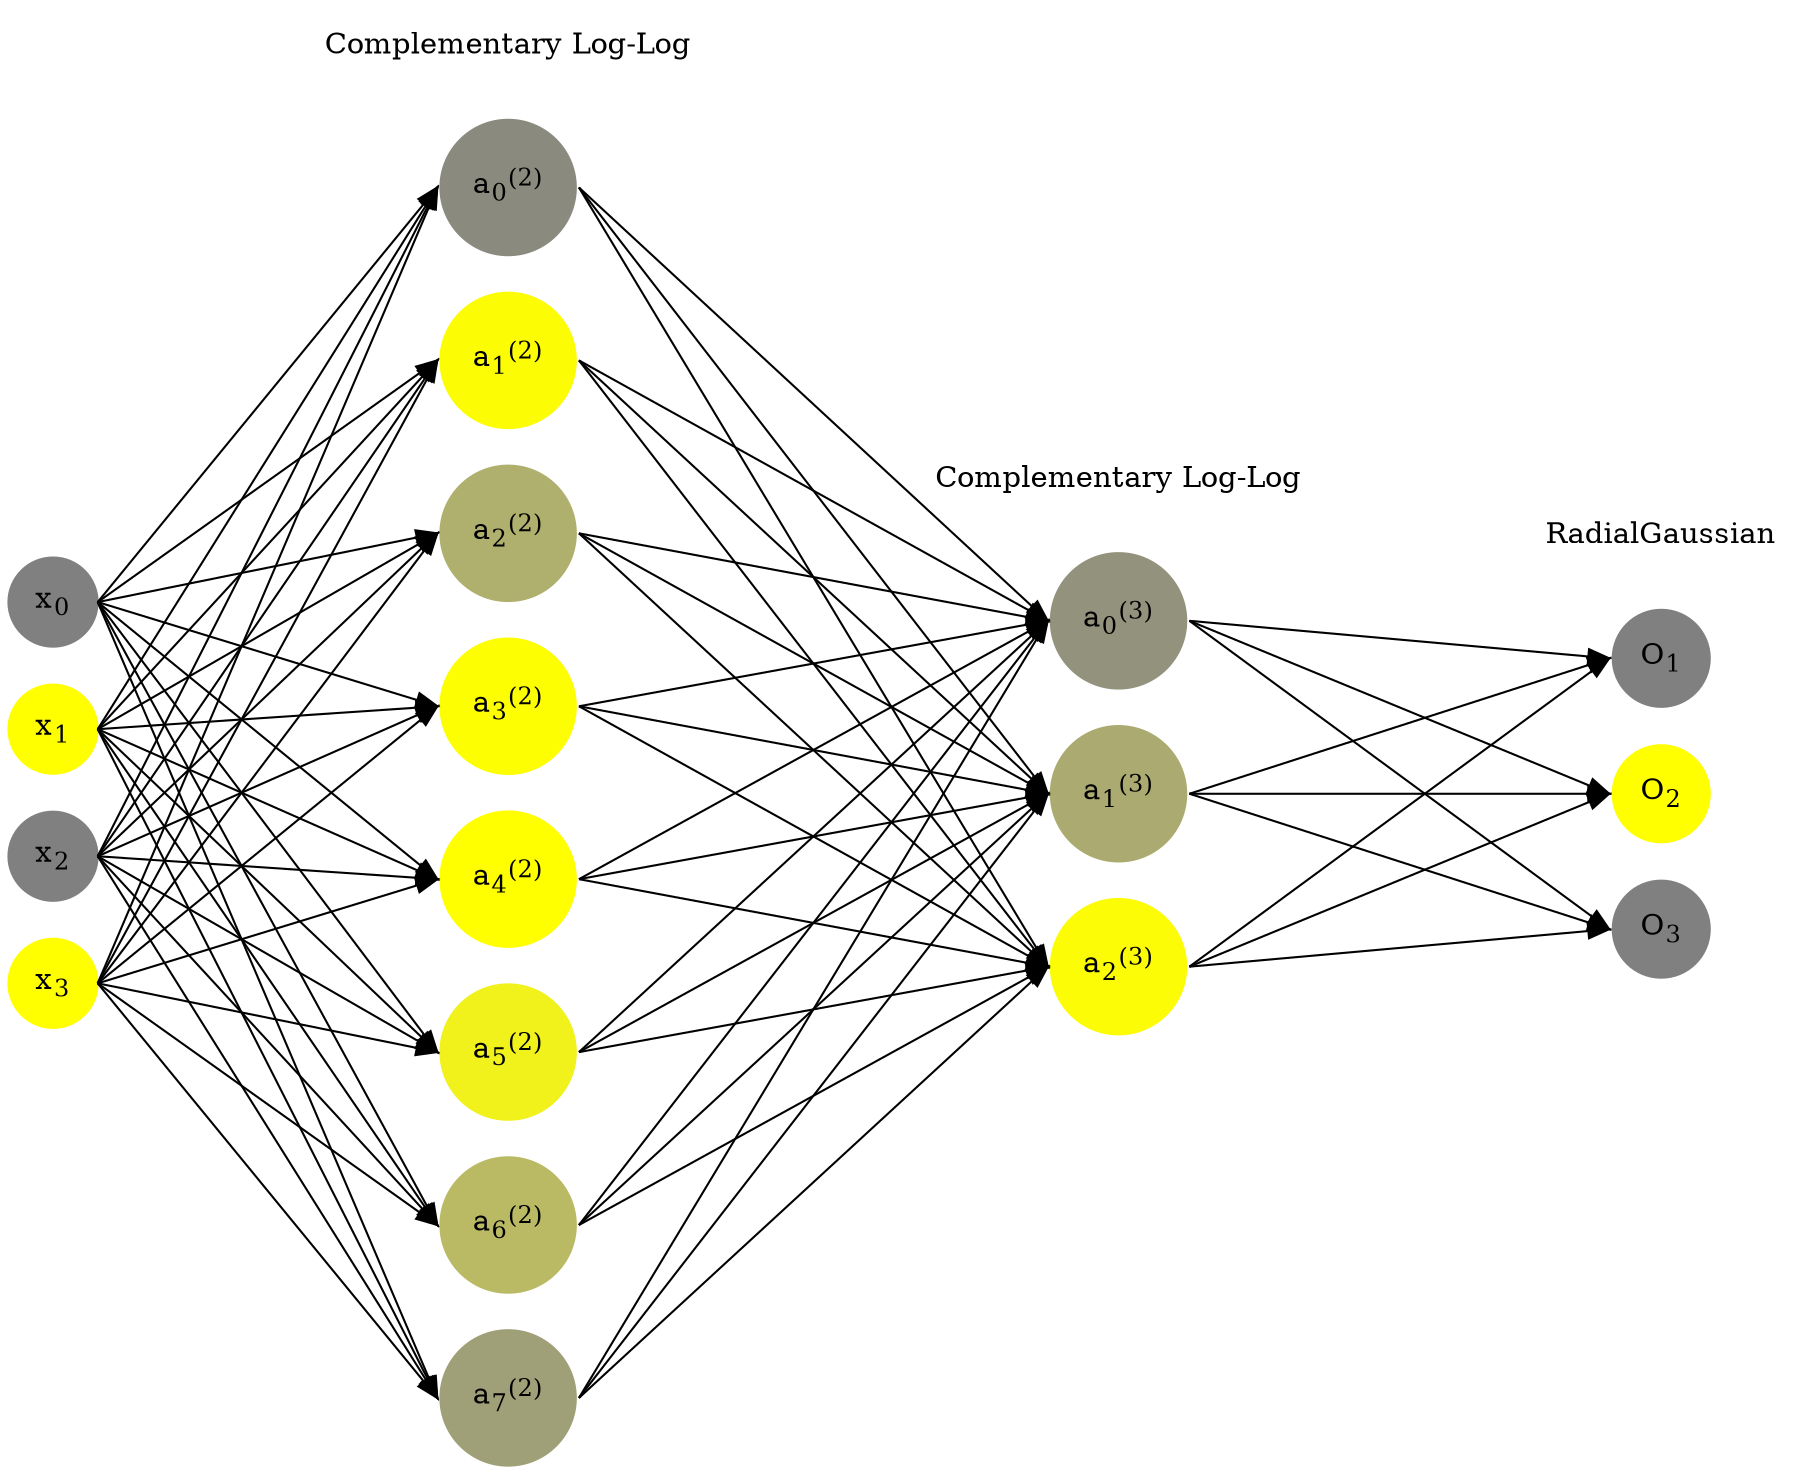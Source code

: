 digraph G {
	rankdir = LR;
	splines=false;
	edge[style=invis];
	ranksep= 1.4;
	{
	node [shape=circle, color="0.1667, 0.0, 0.5", style=filled, fillcolor="0.1667, 0.0, 0.5"];
	x0 [label=<x<sub>0</sub>>];
	}
	{
	node [shape=circle, color="0.1667, 1.0, 1.0", style=filled, fillcolor="0.1667, 1.0, 1.0"];
	x1 [label=<x<sub>1</sub>>];
	}
	{
	node [shape=circle, color="0.1667, 0.0, 0.5", style=filled, fillcolor="0.1667, 0.0, 0.5"];
	x2 [label=<x<sub>2</sub>>];
	}
	{
	node [shape=circle, color="0.1667, 1.0, 1.0", style=filled, fillcolor="0.1667, 1.0, 1.0"];
	x3 [label=<x<sub>3</sub>>];
	}
	{
	node [shape=circle, color="0.1667, 0.078661, 0.539330", style=filled, fillcolor="0.1667, 0.078661, 0.539330"];
	a02 [label=<a<sub>0</sub><sup>(2)</sup>>];
	}
	{
	node [shape=circle, color="0.1667, 0.976833, 0.988416", style=filled, fillcolor="0.1667, 0.976833, 0.988416"];
	a12 [label=<a<sub>1</sub><sup>(2)</sup>>];
	}
	{
	node [shape=circle, color="0.1667, 0.368417, 0.684209", style=filled, fillcolor="0.1667, 0.368417, 0.684209"];
	a22 [label=<a<sub>2</sub><sup>(2)</sup>>];
	}
	{
	node [shape=circle, color="0.1667, 0.991299, 0.995649", style=filled, fillcolor="0.1667, 0.991299, 0.995649"];
	a32 [label=<a<sub>3</sub><sup>(2)</sup>>];
	}
	{
	node [shape=circle, color="0.1667, 0.997178, 0.998589", style=filled, fillcolor="0.1667, 0.997178, 0.998589"];
	a42 [label=<a<sub>4</sub><sup>(2)</sup>>];
	}
	{
	node [shape=circle, color="0.1667, 0.888155, 0.944077", style=filled, fillcolor="0.1667, 0.888155, 0.944077"];
	a52 [label=<a<sub>5</sub><sup>(2)</sup>>];
	}
	{
	node [shape=circle, color="0.1667, 0.455223, 0.727612", style=filled, fillcolor="0.1667, 0.455223, 0.727612"];
	a62 [label=<a<sub>6</sub><sup>(2)</sup>>];
	}
	{
	node [shape=circle, color="0.1667, 0.243885, 0.621942", style=filled, fillcolor="0.1667, 0.243885, 0.621942"];
	a72 [label=<a<sub>7</sub><sup>(2)</sup>>];
	}
	{
	node [shape=circle, color="0.1667, 0.147980, 0.573990", style=filled, fillcolor="0.1667, 0.147980, 0.573990"];
	a03 [label=<a<sub>0</sub><sup>(3)</sup>>];
	}
	{
	node [shape=circle, color="0.1667, 0.339787, 0.669894", style=filled, fillcolor="0.1667, 0.339787, 0.669894"];
	a13 [label=<a<sub>1</sub><sup>(3)</sup>>];
	}
	{
	node [shape=circle, color="0.1667, 0.972369, 0.986185", style=filled, fillcolor="0.1667, 0.972369, 0.986185"];
	a23 [label=<a<sub>2</sub><sup>(3)</sup>>];
	}
	{
	node [shape=circle, color="0.1667, 0.0, 0.5", style=filled, fillcolor="0.1667, 0.0, 0.5"];
	O1 [label=<O<sub>1</sub>>];
	}
	{
	node [shape=circle, color="0.1667, 1.0, 1.0", style=filled, fillcolor="0.1667, 1.0, 1.0"];
	O2 [label=<O<sub>2</sub>>];
	}
	{
	node [shape=circle, color="0.1667, 0.0, 0.5", style=filled, fillcolor="0.1667, 0.0, 0.5"];
	O3 [label=<O<sub>3</sub>>];
	}
	{
	rank=same;
	x0->x1->x2->x3;
	}
	{
	rank=same;
	a02->a12->a22->a32->a42->a52->a62->a72;
	}
	{
	rank=same;
	a03->a13->a23;
	}
	{
	rank=same;
	O1->O2->O3;
	}
	l1 [shape=plaintext,label="Complementary Log-Log"];
	l1->a02;
	{rank=same; l1;a02};
	l2 [shape=plaintext,label="Complementary Log-Log"];
	l2->a03;
	{rank=same; l2;a03};
	l3 [shape=plaintext,label="RadialGaussian"];
	l3->O1;
	{rank=same; l3;O1};
edge[style=solid, tailport=e, headport=w];
	{x0;x1;x2;x3} -> {a02;a12;a22;a32;a42;a52;a62;a72};
	{a02;a12;a22;a32;a42;a52;a62;a72} -> {a03;a13;a23};
	{a03;a13;a23} -> {O1,O2,O3};
}